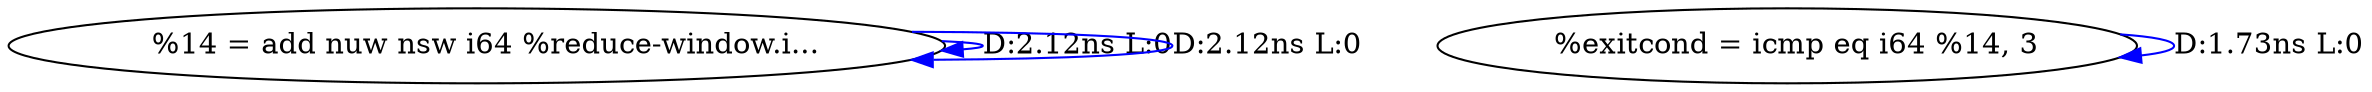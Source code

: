digraph {
Node0x412faa0[label="  %14 = add nuw nsw i64 %reduce-window.i..."];
Node0x412faa0 -> Node0x412faa0[label="D:2.12ns L:0",color=blue];
Node0x412faa0 -> Node0x412faa0[label="D:2.12ns L:0",color=blue];
Node0x412fb80[label="  %exitcond = icmp eq i64 %14, 3"];
Node0x412fb80 -> Node0x412fb80[label="D:1.73ns L:0",color=blue];
}
